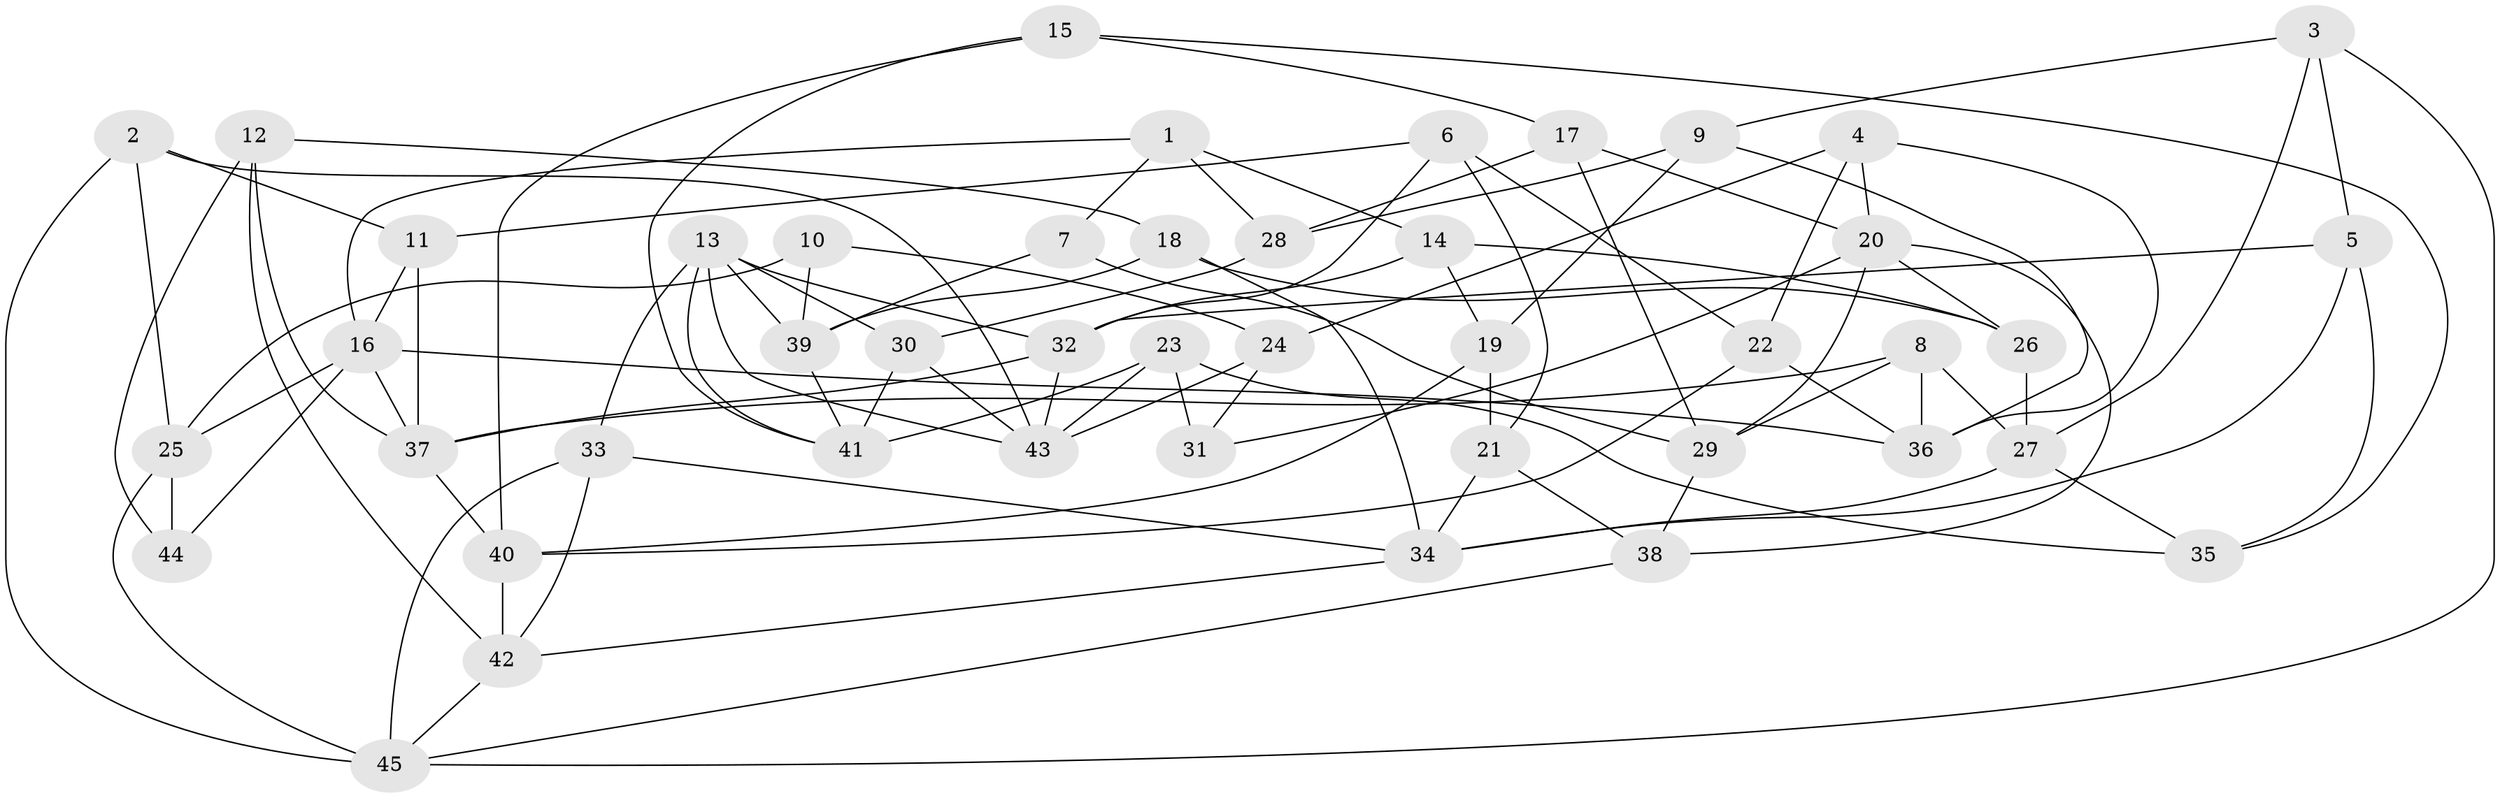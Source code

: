 // original degree distribution, {4: 1.0}
// Generated by graph-tools (version 1.1) at 2025/38/03/04/25 23:38:09]
// undirected, 45 vertices, 100 edges
graph export_dot {
  node [color=gray90,style=filled];
  1;
  2;
  3;
  4;
  5;
  6;
  7;
  8;
  9;
  10;
  11;
  12;
  13;
  14;
  15;
  16;
  17;
  18;
  19;
  20;
  21;
  22;
  23;
  24;
  25;
  26;
  27;
  28;
  29;
  30;
  31;
  32;
  33;
  34;
  35;
  36;
  37;
  38;
  39;
  40;
  41;
  42;
  43;
  44;
  45;
  1 -- 7 [weight=1.0];
  1 -- 14 [weight=1.0];
  1 -- 16 [weight=1.0];
  1 -- 28 [weight=1.0];
  2 -- 11 [weight=1.0];
  2 -- 25 [weight=1.0];
  2 -- 43 [weight=1.0];
  2 -- 45 [weight=1.0];
  3 -- 5 [weight=1.0];
  3 -- 9 [weight=1.0];
  3 -- 27 [weight=1.0];
  3 -- 45 [weight=1.0];
  4 -- 20 [weight=1.0];
  4 -- 22 [weight=1.0];
  4 -- 24 [weight=1.0];
  4 -- 36 [weight=1.0];
  5 -- 32 [weight=1.0];
  5 -- 34 [weight=1.0];
  5 -- 35 [weight=1.0];
  6 -- 11 [weight=1.0];
  6 -- 21 [weight=1.0];
  6 -- 22 [weight=1.0];
  6 -- 32 [weight=1.0];
  7 -- 29 [weight=2.0];
  7 -- 39 [weight=1.0];
  8 -- 27 [weight=2.0];
  8 -- 29 [weight=1.0];
  8 -- 36 [weight=2.0];
  8 -- 37 [weight=1.0];
  9 -- 19 [weight=1.0];
  9 -- 28 [weight=1.0];
  9 -- 36 [weight=1.0];
  10 -- 24 [weight=1.0];
  10 -- 25 [weight=1.0];
  10 -- 39 [weight=2.0];
  11 -- 16 [weight=1.0];
  11 -- 37 [weight=1.0];
  12 -- 18 [weight=1.0];
  12 -- 37 [weight=1.0];
  12 -- 42 [weight=1.0];
  12 -- 44 [weight=1.0];
  13 -- 30 [weight=1.0];
  13 -- 32 [weight=1.0];
  13 -- 33 [weight=1.0];
  13 -- 39 [weight=1.0];
  13 -- 41 [weight=1.0];
  13 -- 43 [weight=1.0];
  14 -- 19 [weight=1.0];
  14 -- 26 [weight=1.0];
  14 -- 32 [weight=1.0];
  15 -- 17 [weight=1.0];
  15 -- 35 [weight=1.0];
  15 -- 40 [weight=1.0];
  15 -- 41 [weight=1.0];
  16 -- 25 [weight=1.0];
  16 -- 36 [weight=1.0];
  16 -- 37 [weight=1.0];
  16 -- 44 [weight=1.0];
  17 -- 20 [weight=1.0];
  17 -- 28 [weight=1.0];
  17 -- 29 [weight=1.0];
  18 -- 26 [weight=1.0];
  18 -- 34 [weight=1.0];
  18 -- 39 [weight=1.0];
  19 -- 21 [weight=1.0];
  19 -- 40 [weight=1.0];
  20 -- 26 [weight=1.0];
  20 -- 29 [weight=1.0];
  20 -- 31 [weight=1.0];
  20 -- 38 [weight=1.0];
  21 -- 34 [weight=1.0];
  21 -- 38 [weight=1.0];
  22 -- 36 [weight=1.0];
  22 -- 40 [weight=1.0];
  23 -- 31 [weight=2.0];
  23 -- 35 [weight=1.0];
  23 -- 41 [weight=2.0];
  23 -- 43 [weight=1.0];
  24 -- 31 [weight=1.0];
  24 -- 43 [weight=1.0];
  25 -- 44 [weight=2.0];
  25 -- 45 [weight=1.0];
  26 -- 27 [weight=1.0];
  27 -- 34 [weight=1.0];
  27 -- 35 [weight=1.0];
  28 -- 30 [weight=1.0];
  29 -- 38 [weight=1.0];
  30 -- 41 [weight=1.0];
  30 -- 43 [weight=1.0];
  32 -- 37 [weight=1.0];
  32 -- 43 [weight=1.0];
  33 -- 34 [weight=1.0];
  33 -- 42 [weight=1.0];
  33 -- 45 [weight=1.0];
  34 -- 42 [weight=1.0];
  37 -- 40 [weight=1.0];
  38 -- 45 [weight=1.0];
  39 -- 41 [weight=1.0];
  40 -- 42 [weight=2.0];
  42 -- 45 [weight=1.0];
}
